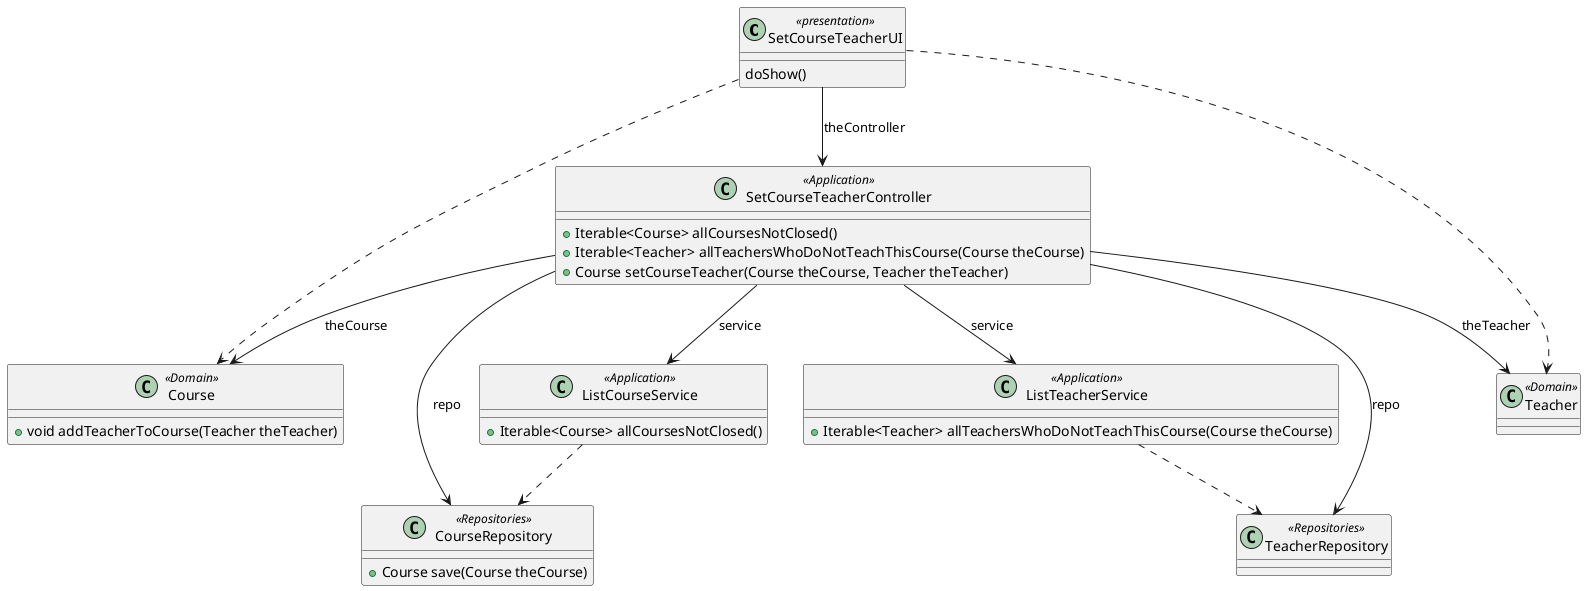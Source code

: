 @startuml

'Classes
class SetCourseTeacherUI <<presentation>> {
    doShow()
}

class Course <<Domain>> {
    +void addTeacherToCourse(Teacher theTeacher)
}

class Teacher <<Domain>> {
}

class SetCourseTeacherController <<Application>> {
    +Iterable<Course> allCoursesNotClosed()
    +Iterable<Teacher> allTeachersWhoDoNotTeachThisCourse(Course theCourse)
    +Course setCourseTeacher(Course theCourse, Teacher theTeacher)
}

class ListCourseService <<Application>> {
    +Iterable<Course> allCoursesNotClosed()
}

class ListTeacherService <<Application>> {
    +Iterable<Teacher> allTeachersWhoDoNotTeachThisCourse(Course theCourse)
}

class CourseRepository <<Repositories>> {
    +Course save(Course theCourse)
}

class TeacherRepository <<Repositories>> {}

'Dependencies
SetCourseTeacherUI -[dashed]-> Course
ListCourseService -[dashed]-> CourseRepository
SetCourseTeacherUI -[dashed]-> Teacher
ListTeacherService -[dashed]-> TeacherRepository


'Navigation
SetCourseTeacherUI --> SetCourseTeacherController : theController
SetCourseTeacherController --> CourseRepository : repo
SetCourseTeacherController --> TeacherRepository : repo
SetCourseTeacherController --> ListCourseService : service
SetCourseTeacherController --> ListTeacherService : service
SetCourseTeacherController --> Course : theCourse
SetCourseTeacherController --> Teacher : theTeacher

@enduml